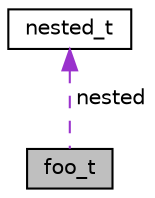 digraph "foo_t"
{
  edge [fontname="Helvetica",fontsize="10",labelfontname="Helvetica",labelfontsize="10"];
  node [fontname="Helvetica",fontsize="10",shape=record];
  Node1 [label="foo_t",height=0.2,width=0.4,color="black", fillcolor="grey75", style="filled", fontcolor="black"];
  Node2 -> Node1 [dir="back",color="darkorchid3",fontsize="10",style="dashed",label=" nested" ];
  Node2 [label="nested_t",height=0.2,width=0.4,color="black", fillcolor="white", style="filled",URL="$structnested__t.html"];
}
